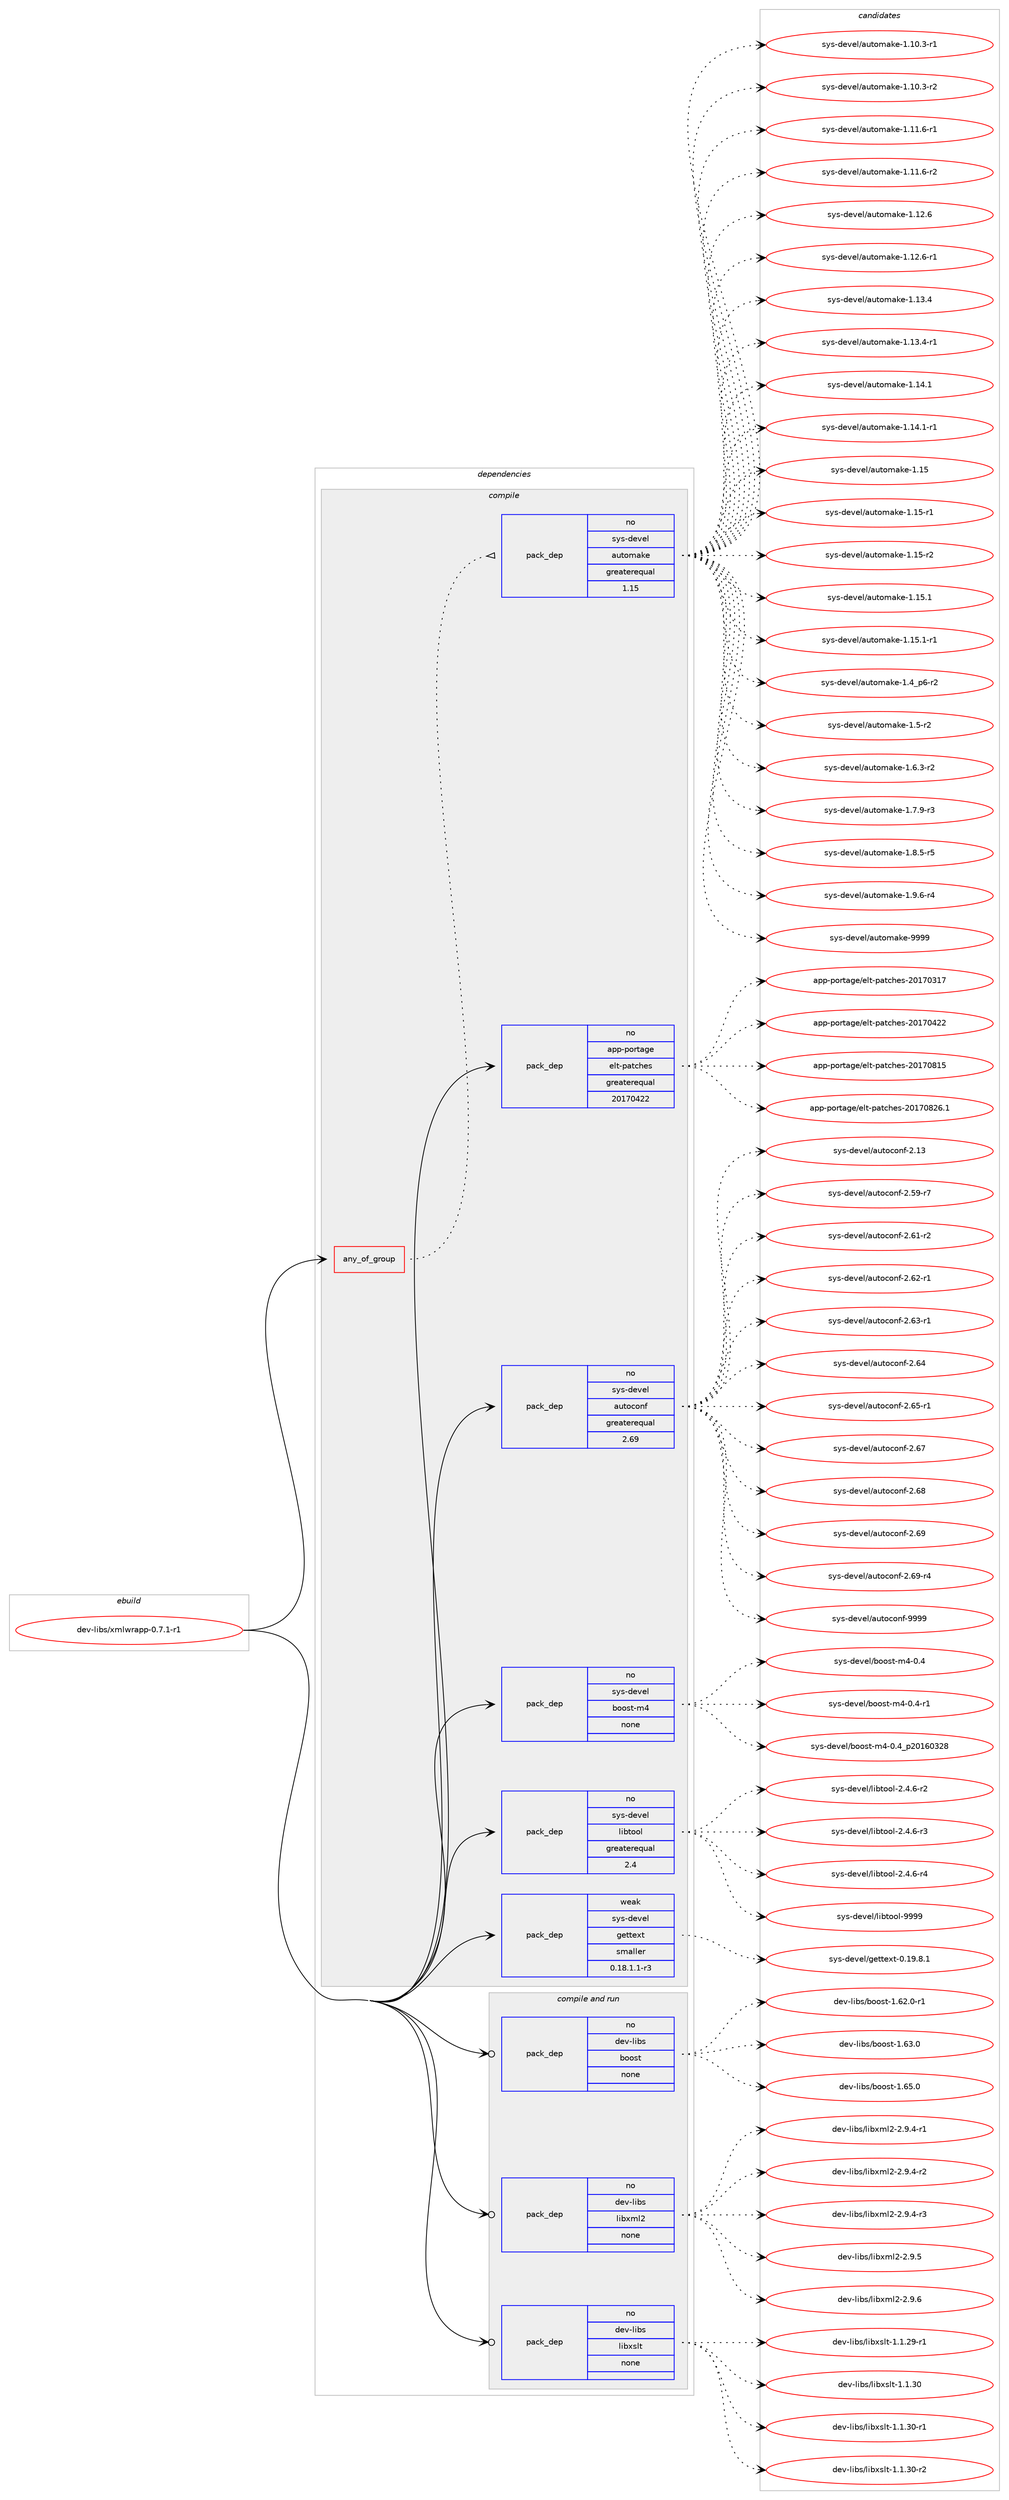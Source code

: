 digraph prolog {

# *************
# Graph options
# *************

newrank=true;
concentrate=true;
compound=true;
graph [rankdir=LR,fontname=Helvetica,fontsize=10,ranksep=1.5];#, ranksep=2.5, nodesep=0.2];
edge  [arrowhead=vee];
node  [fontname=Helvetica,fontsize=10];

# **********
# The ebuild
# **********

subgraph cluster_leftcol {
color=gray;
rank=same;
label=<<i>ebuild</i>>;
id [label="dev-libs/xmlwrapp-0.7.1-r1", color=red, width=4, href="../dev-libs/xmlwrapp-0.7.1-r1.svg"];
}

# ****************
# The dependencies
# ****************

subgraph cluster_midcol {
color=gray;
label=<<i>dependencies</i>>;
subgraph cluster_compile {
fillcolor="#eeeeee";
style=filled;
label=<<i>compile</i>>;
subgraph any3583 {
dependency120683 [label=<<TABLE BORDER="0" CELLBORDER="1" CELLSPACING="0" CELLPADDING="4"><TR><TD CELLPADDING="10">any_of_group</TD></TR></TABLE>>, shape=none, color=red];subgraph pack90922 {
dependency120684 [label=<<TABLE BORDER="0" CELLBORDER="1" CELLSPACING="0" CELLPADDING="4" WIDTH="220"><TR><TD ROWSPAN="6" CELLPADDING="30">pack_dep</TD></TR><TR><TD WIDTH="110">no</TD></TR><TR><TD>sys-devel</TD></TR><TR><TD>automake</TD></TR><TR><TD>greaterequal</TD></TR><TR><TD>1.15</TD></TR></TABLE>>, shape=none, color=blue];
}
dependency120683:e -> dependency120684:w [weight=20,style="dotted",arrowhead="oinv"];
}
id:e -> dependency120683:w [weight=20,style="solid",arrowhead="vee"];
subgraph pack90923 {
dependency120685 [label=<<TABLE BORDER="0" CELLBORDER="1" CELLSPACING="0" CELLPADDING="4" WIDTH="220"><TR><TD ROWSPAN="6" CELLPADDING="30">pack_dep</TD></TR><TR><TD WIDTH="110">no</TD></TR><TR><TD>app-portage</TD></TR><TR><TD>elt-patches</TD></TR><TR><TD>greaterequal</TD></TR><TR><TD>20170422</TD></TR></TABLE>>, shape=none, color=blue];
}
id:e -> dependency120685:w [weight=20,style="solid",arrowhead="vee"];
subgraph pack90924 {
dependency120686 [label=<<TABLE BORDER="0" CELLBORDER="1" CELLSPACING="0" CELLPADDING="4" WIDTH="220"><TR><TD ROWSPAN="6" CELLPADDING="30">pack_dep</TD></TR><TR><TD WIDTH="110">no</TD></TR><TR><TD>sys-devel</TD></TR><TR><TD>autoconf</TD></TR><TR><TD>greaterequal</TD></TR><TR><TD>2.69</TD></TR></TABLE>>, shape=none, color=blue];
}
id:e -> dependency120686:w [weight=20,style="solid",arrowhead="vee"];
subgraph pack90925 {
dependency120687 [label=<<TABLE BORDER="0" CELLBORDER="1" CELLSPACING="0" CELLPADDING="4" WIDTH="220"><TR><TD ROWSPAN="6" CELLPADDING="30">pack_dep</TD></TR><TR><TD WIDTH="110">no</TD></TR><TR><TD>sys-devel</TD></TR><TR><TD>boost-m4</TD></TR><TR><TD>none</TD></TR><TR><TD></TD></TR></TABLE>>, shape=none, color=blue];
}
id:e -> dependency120687:w [weight=20,style="solid",arrowhead="vee"];
subgraph pack90926 {
dependency120688 [label=<<TABLE BORDER="0" CELLBORDER="1" CELLSPACING="0" CELLPADDING="4" WIDTH="220"><TR><TD ROWSPAN="6" CELLPADDING="30">pack_dep</TD></TR><TR><TD WIDTH="110">no</TD></TR><TR><TD>sys-devel</TD></TR><TR><TD>libtool</TD></TR><TR><TD>greaterequal</TD></TR><TR><TD>2.4</TD></TR></TABLE>>, shape=none, color=blue];
}
id:e -> dependency120688:w [weight=20,style="solid",arrowhead="vee"];
subgraph pack90927 {
dependency120689 [label=<<TABLE BORDER="0" CELLBORDER="1" CELLSPACING="0" CELLPADDING="4" WIDTH="220"><TR><TD ROWSPAN="6" CELLPADDING="30">pack_dep</TD></TR><TR><TD WIDTH="110">weak</TD></TR><TR><TD>sys-devel</TD></TR><TR><TD>gettext</TD></TR><TR><TD>smaller</TD></TR><TR><TD>0.18.1.1-r3</TD></TR></TABLE>>, shape=none, color=blue];
}
id:e -> dependency120689:w [weight=20,style="solid",arrowhead="vee"];
}
subgraph cluster_compileandrun {
fillcolor="#eeeeee";
style=filled;
label=<<i>compile and run</i>>;
subgraph pack90928 {
dependency120690 [label=<<TABLE BORDER="0" CELLBORDER="1" CELLSPACING="0" CELLPADDING="4" WIDTH="220"><TR><TD ROWSPAN="6" CELLPADDING="30">pack_dep</TD></TR><TR><TD WIDTH="110">no</TD></TR><TR><TD>dev-libs</TD></TR><TR><TD>boost</TD></TR><TR><TD>none</TD></TR><TR><TD></TD></TR></TABLE>>, shape=none, color=blue];
}
id:e -> dependency120690:w [weight=20,style="solid",arrowhead="odotvee"];
subgraph pack90929 {
dependency120691 [label=<<TABLE BORDER="0" CELLBORDER="1" CELLSPACING="0" CELLPADDING="4" WIDTH="220"><TR><TD ROWSPAN="6" CELLPADDING="30">pack_dep</TD></TR><TR><TD WIDTH="110">no</TD></TR><TR><TD>dev-libs</TD></TR><TR><TD>libxml2</TD></TR><TR><TD>none</TD></TR><TR><TD></TD></TR></TABLE>>, shape=none, color=blue];
}
id:e -> dependency120691:w [weight=20,style="solid",arrowhead="odotvee"];
subgraph pack90930 {
dependency120692 [label=<<TABLE BORDER="0" CELLBORDER="1" CELLSPACING="0" CELLPADDING="4" WIDTH="220"><TR><TD ROWSPAN="6" CELLPADDING="30">pack_dep</TD></TR><TR><TD WIDTH="110">no</TD></TR><TR><TD>dev-libs</TD></TR><TR><TD>libxslt</TD></TR><TR><TD>none</TD></TR><TR><TD></TD></TR></TABLE>>, shape=none, color=blue];
}
id:e -> dependency120692:w [weight=20,style="solid",arrowhead="odotvee"];
}
subgraph cluster_run {
fillcolor="#eeeeee";
style=filled;
label=<<i>run</i>>;
}
}

# **************
# The candidates
# **************

subgraph cluster_choices {
rank=same;
color=gray;
label=<<i>candidates</i>>;

subgraph choice90922 {
color=black;
nodesep=1;
choice11512111545100101118101108479711711611110997107101454946494846514511449 [label="sys-devel/automake-1.10.3-r1", color=red, width=4,href="../sys-devel/automake-1.10.3-r1.svg"];
choice11512111545100101118101108479711711611110997107101454946494846514511450 [label="sys-devel/automake-1.10.3-r2", color=red, width=4,href="../sys-devel/automake-1.10.3-r2.svg"];
choice11512111545100101118101108479711711611110997107101454946494946544511449 [label="sys-devel/automake-1.11.6-r1", color=red, width=4,href="../sys-devel/automake-1.11.6-r1.svg"];
choice11512111545100101118101108479711711611110997107101454946494946544511450 [label="sys-devel/automake-1.11.6-r2", color=red, width=4,href="../sys-devel/automake-1.11.6-r2.svg"];
choice1151211154510010111810110847971171161111099710710145494649504654 [label="sys-devel/automake-1.12.6", color=red, width=4,href="../sys-devel/automake-1.12.6.svg"];
choice11512111545100101118101108479711711611110997107101454946495046544511449 [label="sys-devel/automake-1.12.6-r1", color=red, width=4,href="../sys-devel/automake-1.12.6-r1.svg"];
choice1151211154510010111810110847971171161111099710710145494649514652 [label="sys-devel/automake-1.13.4", color=red, width=4,href="../sys-devel/automake-1.13.4.svg"];
choice11512111545100101118101108479711711611110997107101454946495146524511449 [label="sys-devel/automake-1.13.4-r1", color=red, width=4,href="../sys-devel/automake-1.13.4-r1.svg"];
choice1151211154510010111810110847971171161111099710710145494649524649 [label="sys-devel/automake-1.14.1", color=red, width=4,href="../sys-devel/automake-1.14.1.svg"];
choice11512111545100101118101108479711711611110997107101454946495246494511449 [label="sys-devel/automake-1.14.1-r1", color=red, width=4,href="../sys-devel/automake-1.14.1-r1.svg"];
choice115121115451001011181011084797117116111109971071014549464953 [label="sys-devel/automake-1.15", color=red, width=4,href="../sys-devel/automake-1.15.svg"];
choice1151211154510010111810110847971171161111099710710145494649534511449 [label="sys-devel/automake-1.15-r1", color=red, width=4,href="../sys-devel/automake-1.15-r1.svg"];
choice1151211154510010111810110847971171161111099710710145494649534511450 [label="sys-devel/automake-1.15-r2", color=red, width=4,href="../sys-devel/automake-1.15-r2.svg"];
choice1151211154510010111810110847971171161111099710710145494649534649 [label="sys-devel/automake-1.15.1", color=red, width=4,href="../sys-devel/automake-1.15.1.svg"];
choice11512111545100101118101108479711711611110997107101454946495346494511449 [label="sys-devel/automake-1.15.1-r1", color=red, width=4,href="../sys-devel/automake-1.15.1-r1.svg"];
choice115121115451001011181011084797117116111109971071014549465295112544511450 [label="sys-devel/automake-1.4_p6-r2", color=red, width=4,href="../sys-devel/automake-1.4_p6-r2.svg"];
choice11512111545100101118101108479711711611110997107101454946534511450 [label="sys-devel/automake-1.5-r2", color=red, width=4,href="../sys-devel/automake-1.5-r2.svg"];
choice115121115451001011181011084797117116111109971071014549465446514511450 [label="sys-devel/automake-1.6.3-r2", color=red, width=4,href="../sys-devel/automake-1.6.3-r2.svg"];
choice115121115451001011181011084797117116111109971071014549465546574511451 [label="sys-devel/automake-1.7.9-r3", color=red, width=4,href="../sys-devel/automake-1.7.9-r3.svg"];
choice115121115451001011181011084797117116111109971071014549465646534511453 [label="sys-devel/automake-1.8.5-r5", color=red, width=4,href="../sys-devel/automake-1.8.5-r5.svg"];
choice115121115451001011181011084797117116111109971071014549465746544511452 [label="sys-devel/automake-1.9.6-r4", color=red, width=4,href="../sys-devel/automake-1.9.6-r4.svg"];
choice115121115451001011181011084797117116111109971071014557575757 [label="sys-devel/automake-9999", color=red, width=4,href="../sys-devel/automake-9999.svg"];
dependency120684:e -> choice11512111545100101118101108479711711611110997107101454946494846514511449:w [style=dotted,weight="100"];
dependency120684:e -> choice11512111545100101118101108479711711611110997107101454946494846514511450:w [style=dotted,weight="100"];
dependency120684:e -> choice11512111545100101118101108479711711611110997107101454946494946544511449:w [style=dotted,weight="100"];
dependency120684:e -> choice11512111545100101118101108479711711611110997107101454946494946544511450:w [style=dotted,weight="100"];
dependency120684:e -> choice1151211154510010111810110847971171161111099710710145494649504654:w [style=dotted,weight="100"];
dependency120684:e -> choice11512111545100101118101108479711711611110997107101454946495046544511449:w [style=dotted,weight="100"];
dependency120684:e -> choice1151211154510010111810110847971171161111099710710145494649514652:w [style=dotted,weight="100"];
dependency120684:e -> choice11512111545100101118101108479711711611110997107101454946495146524511449:w [style=dotted,weight="100"];
dependency120684:e -> choice1151211154510010111810110847971171161111099710710145494649524649:w [style=dotted,weight="100"];
dependency120684:e -> choice11512111545100101118101108479711711611110997107101454946495246494511449:w [style=dotted,weight="100"];
dependency120684:e -> choice115121115451001011181011084797117116111109971071014549464953:w [style=dotted,weight="100"];
dependency120684:e -> choice1151211154510010111810110847971171161111099710710145494649534511449:w [style=dotted,weight="100"];
dependency120684:e -> choice1151211154510010111810110847971171161111099710710145494649534511450:w [style=dotted,weight="100"];
dependency120684:e -> choice1151211154510010111810110847971171161111099710710145494649534649:w [style=dotted,weight="100"];
dependency120684:e -> choice11512111545100101118101108479711711611110997107101454946495346494511449:w [style=dotted,weight="100"];
dependency120684:e -> choice115121115451001011181011084797117116111109971071014549465295112544511450:w [style=dotted,weight="100"];
dependency120684:e -> choice11512111545100101118101108479711711611110997107101454946534511450:w [style=dotted,weight="100"];
dependency120684:e -> choice115121115451001011181011084797117116111109971071014549465446514511450:w [style=dotted,weight="100"];
dependency120684:e -> choice115121115451001011181011084797117116111109971071014549465546574511451:w [style=dotted,weight="100"];
dependency120684:e -> choice115121115451001011181011084797117116111109971071014549465646534511453:w [style=dotted,weight="100"];
dependency120684:e -> choice115121115451001011181011084797117116111109971071014549465746544511452:w [style=dotted,weight="100"];
dependency120684:e -> choice115121115451001011181011084797117116111109971071014557575757:w [style=dotted,weight="100"];
}
subgraph choice90923 {
color=black;
nodesep=1;
choice97112112451121111141169710310147101108116451129711699104101115455048495548514955 [label="app-portage/elt-patches-20170317", color=red, width=4,href="../app-portage/elt-patches-20170317.svg"];
choice97112112451121111141169710310147101108116451129711699104101115455048495548525050 [label="app-portage/elt-patches-20170422", color=red, width=4,href="../app-portage/elt-patches-20170422.svg"];
choice97112112451121111141169710310147101108116451129711699104101115455048495548564953 [label="app-portage/elt-patches-20170815", color=red, width=4,href="../app-portage/elt-patches-20170815.svg"];
choice971121124511211111411697103101471011081164511297116991041011154550484955485650544649 [label="app-portage/elt-patches-20170826.1", color=red, width=4,href="../app-portage/elt-patches-20170826.1.svg"];
dependency120685:e -> choice97112112451121111141169710310147101108116451129711699104101115455048495548514955:w [style=dotted,weight="100"];
dependency120685:e -> choice97112112451121111141169710310147101108116451129711699104101115455048495548525050:w [style=dotted,weight="100"];
dependency120685:e -> choice97112112451121111141169710310147101108116451129711699104101115455048495548564953:w [style=dotted,weight="100"];
dependency120685:e -> choice971121124511211111411697103101471011081164511297116991041011154550484955485650544649:w [style=dotted,weight="100"];
}
subgraph choice90924 {
color=black;
nodesep=1;
choice115121115451001011181011084797117116111991111101024550464951 [label="sys-devel/autoconf-2.13", color=red, width=4,href="../sys-devel/autoconf-2.13.svg"];
choice1151211154510010111810110847971171161119911111010245504653574511455 [label="sys-devel/autoconf-2.59-r7", color=red, width=4,href="../sys-devel/autoconf-2.59-r7.svg"];
choice1151211154510010111810110847971171161119911111010245504654494511450 [label="sys-devel/autoconf-2.61-r2", color=red, width=4,href="../sys-devel/autoconf-2.61-r2.svg"];
choice1151211154510010111810110847971171161119911111010245504654504511449 [label="sys-devel/autoconf-2.62-r1", color=red, width=4,href="../sys-devel/autoconf-2.62-r1.svg"];
choice1151211154510010111810110847971171161119911111010245504654514511449 [label="sys-devel/autoconf-2.63-r1", color=red, width=4,href="../sys-devel/autoconf-2.63-r1.svg"];
choice115121115451001011181011084797117116111991111101024550465452 [label="sys-devel/autoconf-2.64", color=red, width=4,href="../sys-devel/autoconf-2.64.svg"];
choice1151211154510010111810110847971171161119911111010245504654534511449 [label="sys-devel/autoconf-2.65-r1", color=red, width=4,href="../sys-devel/autoconf-2.65-r1.svg"];
choice115121115451001011181011084797117116111991111101024550465455 [label="sys-devel/autoconf-2.67", color=red, width=4,href="../sys-devel/autoconf-2.67.svg"];
choice115121115451001011181011084797117116111991111101024550465456 [label="sys-devel/autoconf-2.68", color=red, width=4,href="../sys-devel/autoconf-2.68.svg"];
choice115121115451001011181011084797117116111991111101024550465457 [label="sys-devel/autoconf-2.69", color=red, width=4,href="../sys-devel/autoconf-2.69.svg"];
choice1151211154510010111810110847971171161119911111010245504654574511452 [label="sys-devel/autoconf-2.69-r4", color=red, width=4,href="../sys-devel/autoconf-2.69-r4.svg"];
choice115121115451001011181011084797117116111991111101024557575757 [label="sys-devel/autoconf-9999", color=red, width=4,href="../sys-devel/autoconf-9999.svg"];
dependency120686:e -> choice115121115451001011181011084797117116111991111101024550464951:w [style=dotted,weight="100"];
dependency120686:e -> choice1151211154510010111810110847971171161119911111010245504653574511455:w [style=dotted,weight="100"];
dependency120686:e -> choice1151211154510010111810110847971171161119911111010245504654494511450:w [style=dotted,weight="100"];
dependency120686:e -> choice1151211154510010111810110847971171161119911111010245504654504511449:w [style=dotted,weight="100"];
dependency120686:e -> choice1151211154510010111810110847971171161119911111010245504654514511449:w [style=dotted,weight="100"];
dependency120686:e -> choice115121115451001011181011084797117116111991111101024550465452:w [style=dotted,weight="100"];
dependency120686:e -> choice1151211154510010111810110847971171161119911111010245504654534511449:w [style=dotted,weight="100"];
dependency120686:e -> choice115121115451001011181011084797117116111991111101024550465455:w [style=dotted,weight="100"];
dependency120686:e -> choice115121115451001011181011084797117116111991111101024550465456:w [style=dotted,weight="100"];
dependency120686:e -> choice115121115451001011181011084797117116111991111101024550465457:w [style=dotted,weight="100"];
dependency120686:e -> choice1151211154510010111810110847971171161119911111010245504654574511452:w [style=dotted,weight="100"];
dependency120686:e -> choice115121115451001011181011084797117116111991111101024557575757:w [style=dotted,weight="100"];
}
subgraph choice90925 {
color=black;
nodesep=1;
choice115121115451001011181011084798111111115116451095245484652 [label="sys-devel/boost-m4-0.4", color=red, width=4,href="../sys-devel/boost-m4-0.4.svg"];
choice1151211154510010111810110847981111111151164510952454846524511449 [label="sys-devel/boost-m4-0.4-r1", color=red, width=4,href="../sys-devel/boost-m4-0.4-r1.svg"];
choice115121115451001011181011084798111111115116451095245484652951125048495448515056 [label="sys-devel/boost-m4-0.4_p20160328", color=red, width=4,href="../sys-devel/boost-m4-0.4_p20160328.svg"];
dependency120687:e -> choice115121115451001011181011084798111111115116451095245484652:w [style=dotted,weight="100"];
dependency120687:e -> choice1151211154510010111810110847981111111151164510952454846524511449:w [style=dotted,weight="100"];
dependency120687:e -> choice115121115451001011181011084798111111115116451095245484652951125048495448515056:w [style=dotted,weight="100"];
}
subgraph choice90926 {
color=black;
nodesep=1;
choice1151211154510010111810110847108105981161111111084550465246544511450 [label="sys-devel/libtool-2.4.6-r2", color=red, width=4,href="../sys-devel/libtool-2.4.6-r2.svg"];
choice1151211154510010111810110847108105981161111111084550465246544511451 [label="sys-devel/libtool-2.4.6-r3", color=red, width=4,href="../sys-devel/libtool-2.4.6-r3.svg"];
choice1151211154510010111810110847108105981161111111084550465246544511452 [label="sys-devel/libtool-2.4.6-r4", color=red, width=4,href="../sys-devel/libtool-2.4.6-r4.svg"];
choice1151211154510010111810110847108105981161111111084557575757 [label="sys-devel/libtool-9999", color=red, width=4,href="../sys-devel/libtool-9999.svg"];
dependency120688:e -> choice1151211154510010111810110847108105981161111111084550465246544511450:w [style=dotted,weight="100"];
dependency120688:e -> choice1151211154510010111810110847108105981161111111084550465246544511451:w [style=dotted,weight="100"];
dependency120688:e -> choice1151211154510010111810110847108105981161111111084550465246544511452:w [style=dotted,weight="100"];
dependency120688:e -> choice1151211154510010111810110847108105981161111111084557575757:w [style=dotted,weight="100"];
}
subgraph choice90927 {
color=black;
nodesep=1;
choice1151211154510010111810110847103101116116101120116454846495746564649 [label="sys-devel/gettext-0.19.8.1", color=red, width=4,href="../sys-devel/gettext-0.19.8.1.svg"];
dependency120689:e -> choice1151211154510010111810110847103101116116101120116454846495746564649:w [style=dotted,weight="100"];
}
subgraph choice90928 {
color=black;
nodesep=1;
choice10010111845108105981154798111111115116454946545046484511449 [label="dev-libs/boost-1.62.0-r1", color=red, width=4,href="../dev-libs/boost-1.62.0-r1.svg"];
choice1001011184510810598115479811111111511645494654514648 [label="dev-libs/boost-1.63.0", color=red, width=4,href="../dev-libs/boost-1.63.0.svg"];
choice1001011184510810598115479811111111511645494654534648 [label="dev-libs/boost-1.65.0", color=red, width=4,href="../dev-libs/boost-1.65.0.svg"];
dependency120690:e -> choice10010111845108105981154798111111115116454946545046484511449:w [style=dotted,weight="100"];
dependency120690:e -> choice1001011184510810598115479811111111511645494654514648:w [style=dotted,weight="100"];
dependency120690:e -> choice1001011184510810598115479811111111511645494654534648:w [style=dotted,weight="100"];
}
subgraph choice90929 {
color=black;
nodesep=1;
choice10010111845108105981154710810598120109108504550465746524511449 [label="dev-libs/libxml2-2.9.4-r1", color=red, width=4,href="../dev-libs/libxml2-2.9.4-r1.svg"];
choice10010111845108105981154710810598120109108504550465746524511450 [label="dev-libs/libxml2-2.9.4-r2", color=red, width=4,href="../dev-libs/libxml2-2.9.4-r2.svg"];
choice10010111845108105981154710810598120109108504550465746524511451 [label="dev-libs/libxml2-2.9.4-r3", color=red, width=4,href="../dev-libs/libxml2-2.9.4-r3.svg"];
choice1001011184510810598115471081059812010910850455046574653 [label="dev-libs/libxml2-2.9.5", color=red, width=4,href="../dev-libs/libxml2-2.9.5.svg"];
choice1001011184510810598115471081059812010910850455046574654 [label="dev-libs/libxml2-2.9.6", color=red, width=4,href="../dev-libs/libxml2-2.9.6.svg"];
dependency120691:e -> choice10010111845108105981154710810598120109108504550465746524511449:w [style=dotted,weight="100"];
dependency120691:e -> choice10010111845108105981154710810598120109108504550465746524511450:w [style=dotted,weight="100"];
dependency120691:e -> choice10010111845108105981154710810598120109108504550465746524511451:w [style=dotted,weight="100"];
dependency120691:e -> choice1001011184510810598115471081059812010910850455046574653:w [style=dotted,weight="100"];
dependency120691:e -> choice1001011184510810598115471081059812010910850455046574654:w [style=dotted,weight="100"];
}
subgraph choice90930 {
color=black;
nodesep=1;
choice10010111845108105981154710810598120115108116454946494650574511449 [label="dev-libs/libxslt-1.1.29-r1", color=red, width=4,href="../dev-libs/libxslt-1.1.29-r1.svg"];
choice1001011184510810598115471081059812011510811645494649465148 [label="dev-libs/libxslt-1.1.30", color=red, width=4,href="../dev-libs/libxslt-1.1.30.svg"];
choice10010111845108105981154710810598120115108116454946494651484511449 [label="dev-libs/libxslt-1.1.30-r1", color=red, width=4,href="../dev-libs/libxslt-1.1.30-r1.svg"];
choice10010111845108105981154710810598120115108116454946494651484511450 [label="dev-libs/libxslt-1.1.30-r2", color=red, width=4,href="../dev-libs/libxslt-1.1.30-r2.svg"];
dependency120692:e -> choice10010111845108105981154710810598120115108116454946494650574511449:w [style=dotted,weight="100"];
dependency120692:e -> choice1001011184510810598115471081059812011510811645494649465148:w [style=dotted,weight="100"];
dependency120692:e -> choice10010111845108105981154710810598120115108116454946494651484511449:w [style=dotted,weight="100"];
dependency120692:e -> choice10010111845108105981154710810598120115108116454946494651484511450:w [style=dotted,weight="100"];
}
}

}
